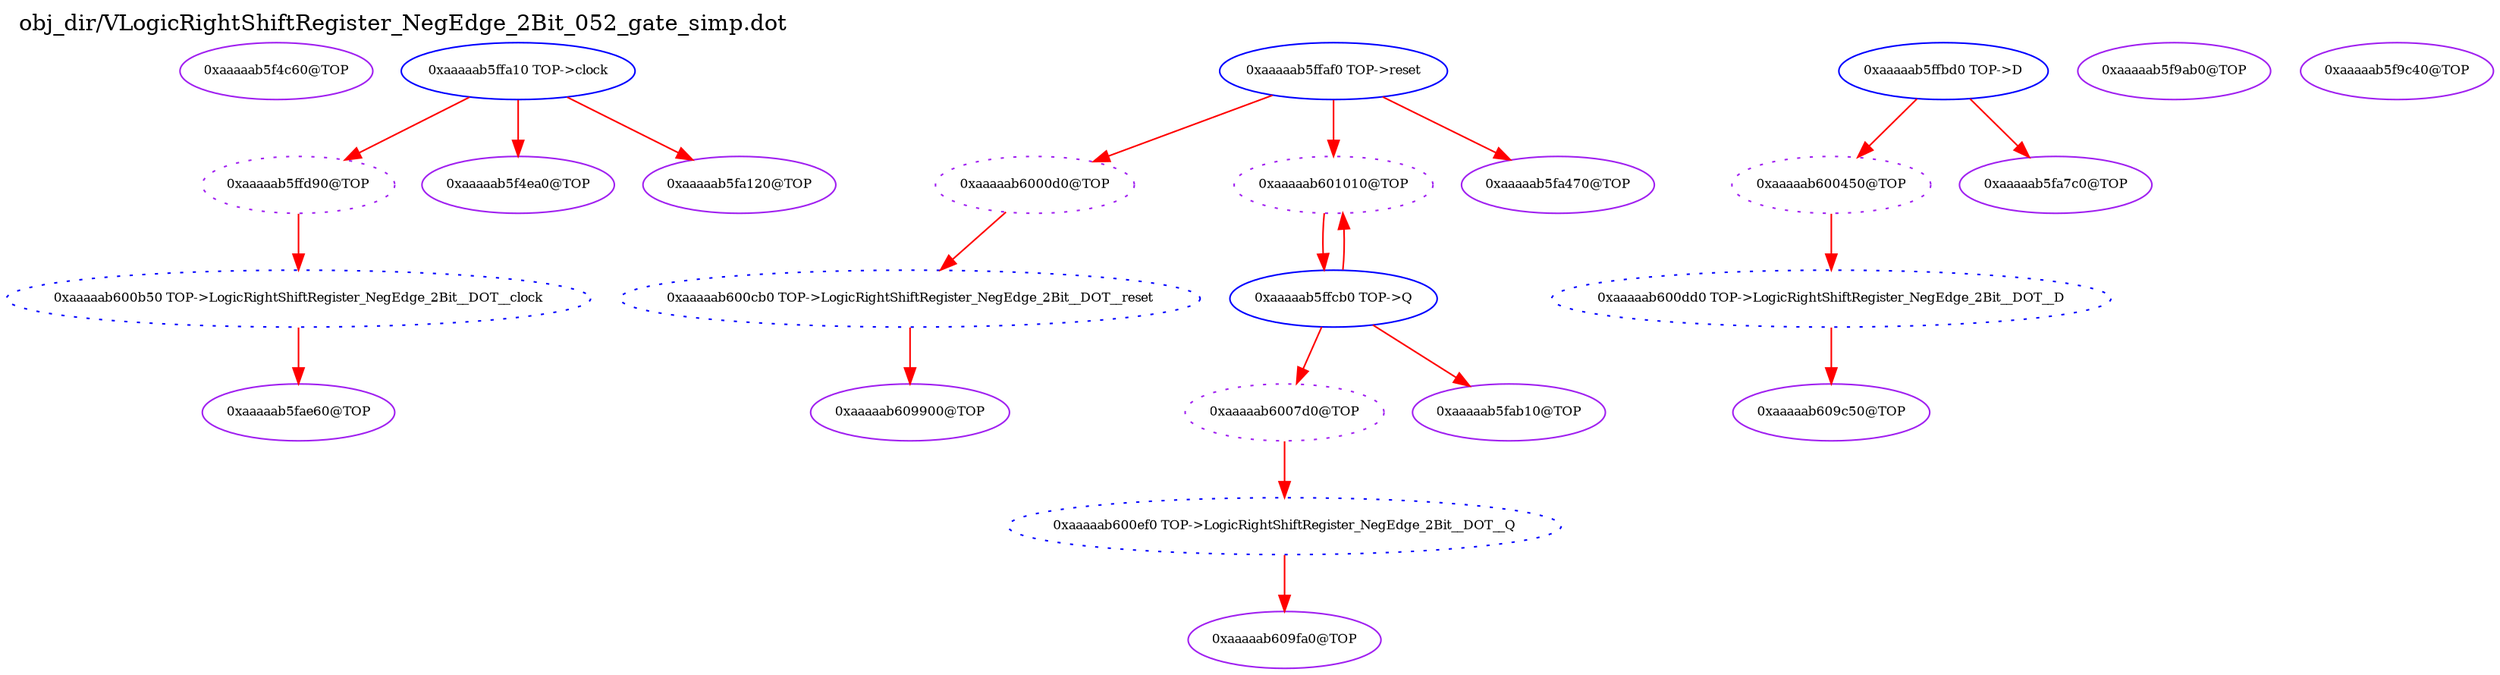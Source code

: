 digraph v3graph {
	graph	[label="obj_dir/VLogicRightShiftRegister_NegEdge_2Bit_052_gate_simp.dot",
		 labelloc=t, labeljust=l,
		 //size="7.5,10",
		 rankdir=TB];
	n0	[fontsize=8 label="0xaaaaab5f4c60@TOP", color=purple];
	n1	[fontsize=8 label="0xaaaaab5ffd90@TOP", color=purple, style=dotted];
	n2	[fontsize=8 label="0xaaaaab5ffa10 TOP->clock", color=blue];
	n3	[fontsize=8 label="0xaaaaab600b50 TOP->LogicRightShiftRegister_NegEdge_2Bit__DOT__clock", color=blue, style=dotted];
	n4	[fontsize=8 label="0xaaaaab6000d0@TOP", color=purple, style=dotted];
	n5	[fontsize=8 label="0xaaaaab5ffaf0 TOP->reset", color=blue];
	n6	[fontsize=8 label="0xaaaaab600cb0 TOP->LogicRightShiftRegister_NegEdge_2Bit__DOT__reset", color=blue, style=dotted];
	n7	[fontsize=8 label="0xaaaaab600450@TOP", color=purple, style=dotted];
	n8	[fontsize=8 label="0xaaaaab5ffbd0 TOP->D", color=blue];
	n9	[fontsize=8 label="0xaaaaab600dd0 TOP->LogicRightShiftRegister_NegEdge_2Bit__DOT__D", color=blue, style=dotted];
	n10	[fontsize=8 label="0xaaaaab6007d0@TOP", color=purple, style=dotted];
	n11	[fontsize=8 label="0xaaaaab5ffcb0 TOP->Q", color=blue];
	n12	[fontsize=8 label="0xaaaaab600ef0 TOP->LogicRightShiftRegister_NegEdge_2Bit__DOT__Q", color=blue, style=dotted];
	n13	[fontsize=8 label="0xaaaaab5f4ea0@TOP", color=purple];
	n14	[fontsize=8 label="0xaaaaab601010@TOP", color=purple, style=dotted];
	n15	[fontsize=8 label="0xaaaaab5f9ab0@TOP", color=purple];
	n16	[fontsize=8 label="0xaaaaab5f9c40@TOP", color=purple];
	n17	[fontsize=8 label="0xaaaaab5fa120@TOP", color=purple];
	n18	[fontsize=8 label="0xaaaaab5fa470@TOP", color=purple];
	n19	[fontsize=8 label="0xaaaaab5fa7c0@TOP", color=purple];
	n20	[fontsize=8 label="0xaaaaab5fab10@TOP", color=purple];
	n21	[fontsize=8 label="0xaaaaab5fae60@TOP", color=purple];
	n22	[fontsize=8 label="0xaaaaab609900@TOP", color=purple];
	n23	[fontsize=8 label="0xaaaaab609c50@TOP", color=purple];
	n24	[fontsize=8 label="0xaaaaab609fa0@TOP", color=purple];
	n1 -> n3 [fontsize=8 label="" weight=1 color=red];
	n2 -> n1 [fontsize=8 label="" weight=1 color=red];
	n2 -> n13 [fontsize=8 label="" weight=1 color=red];
	n2 -> n17 [fontsize=8 label="" weight=1 color=red];
	n3 -> n21 [fontsize=8 label="" weight=1 color=red];
	n4 -> n6 [fontsize=8 label="" weight=1 color=red];
	n5 -> n4 [fontsize=8 label="" weight=1 color=red];
	n5 -> n14 [fontsize=8 label="" weight=1 color=red];
	n5 -> n18 [fontsize=8 label="" weight=1 color=red];
	n6 -> n22 [fontsize=8 label="" weight=1 color=red];
	n7 -> n9 [fontsize=8 label="" weight=1 color=red];
	n8 -> n7 [fontsize=8 label="" weight=1 color=red];
	n8 -> n19 [fontsize=8 label="" weight=1 color=red];
	n9 -> n23 [fontsize=8 label="" weight=1 color=red];
	n10 -> n12 [fontsize=8 label="" weight=1 color=red];
	n11 -> n10 [fontsize=8 label="" weight=1 color=red];
	n11 -> n14 [fontsize=8 label="" weight=1 color=red];
	n11 -> n20 [fontsize=8 label="" weight=1 color=red];
	n12 -> n24 [fontsize=8 label="" weight=1 color=red];
	n14 -> n11 [fontsize=8 label="" weight=1 color=red];
}
